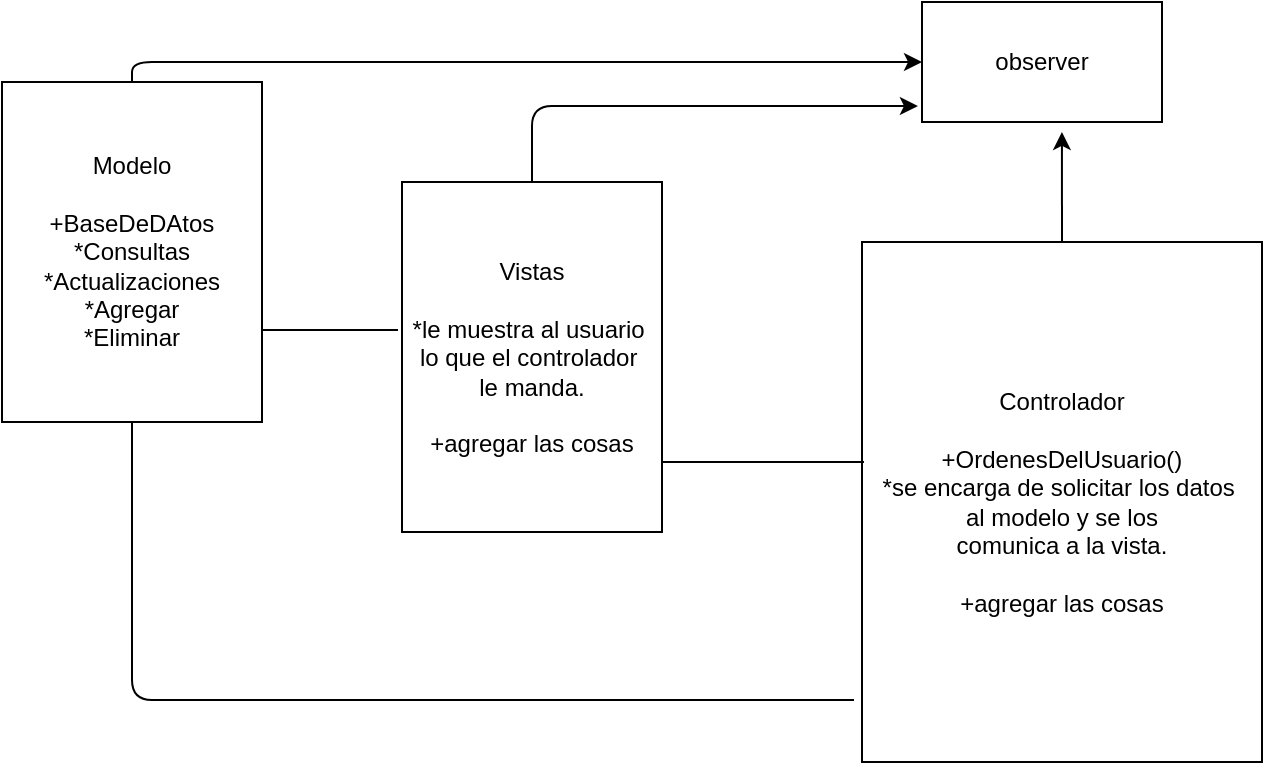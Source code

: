 <mxfile version="12.2.7" type="device" pages="1"><diagram id="sNcCj_j0Xt65mj7nbFX2" name="Page-1"><mxGraphModel dx="868" dy="442" grid="1" gridSize="10" guides="1" tooltips="1" connect="1" arrows="1" fold="1" page="1" pageScale="1" pageWidth="827" pageHeight="1169" math="0" shadow="0"><root><mxCell id="0"/><mxCell id="1" parent="0"/><mxCell id="ok9oOvxv0kfqG61WNSh3-1" value="Modelo&lt;br&gt;&lt;br&gt;+BaseDeDAtos&lt;br&gt;*Consultas&lt;br&gt;*Actualizaciones&lt;br&gt;*Agregar&lt;br&gt;*Eliminar" style="rounded=0;whiteSpace=wrap;html=1;" vertex="1" parent="1"><mxGeometry x="60" y="70" width="130" height="170" as="geometry"/></mxCell><mxCell id="ok9oOvxv0kfqG61WNSh3-2" value="Vistas&lt;br&gt;&lt;br&gt;*le muestra al usuario&amp;nbsp;&lt;br&gt;lo que el controlador&amp;nbsp;&lt;br&gt;le manda.&lt;br&gt;&lt;br&gt;+agregar las cosas" style="rounded=0;whiteSpace=wrap;html=1;" vertex="1" parent="1"><mxGeometry x="260" y="120" width="130" height="175" as="geometry"/></mxCell><mxCell id="ok9oOvxv0kfqG61WNSh3-3" value="Controlador&lt;br&gt;&lt;br&gt;+OrdenesDelUsuario()&lt;br&gt;*se encarga de solicitar los datos&amp;nbsp;&lt;br&gt;al modelo y se los&lt;br&gt;comunica a la vista.&lt;br&gt;&lt;br&gt;+agregar las cosas" style="rounded=0;whiteSpace=wrap;html=1;" vertex="1" parent="1"><mxGeometry x="490" y="150" width="200" height="260" as="geometry"/></mxCell><mxCell id="ok9oOvxv0kfqG61WNSh3-4" value="observer" style="rounded=0;whiteSpace=wrap;html=1;" vertex="1" parent="1"><mxGeometry x="520" y="30" width="120" height="60" as="geometry"/></mxCell><mxCell id="ok9oOvxv0kfqG61WNSh3-5" value="" style="endArrow=classic;html=1;exitX=0.5;exitY=0;exitDx=0;exitDy=0;entryX=0;entryY=0.5;entryDx=0;entryDy=0;" edge="1" parent="1" source="ok9oOvxv0kfqG61WNSh3-1" target="ok9oOvxv0kfqG61WNSh3-4"><mxGeometry width="50" height="50" relative="1" as="geometry"><mxPoint x="60" y="460" as="sourcePoint"/><mxPoint x="110" y="410" as="targetPoint"/><Array as="points"><mxPoint x="125" y="60"/></Array></mxGeometry></mxCell><mxCell id="ok9oOvxv0kfqG61WNSh3-7" value="" style="endArrow=none;html=1;exitX=0.5;exitY=1;exitDx=0;exitDy=0;entryX=-0.02;entryY=0.881;entryDx=0;entryDy=0;entryPerimeter=0;" edge="1" parent="1" source="ok9oOvxv0kfqG61WNSh3-1" target="ok9oOvxv0kfqG61WNSh3-3"><mxGeometry width="50" height="50" relative="1" as="geometry"><mxPoint x="60" y="480" as="sourcePoint"/><mxPoint x="110" y="430" as="targetPoint"/><Array as="points"><mxPoint x="125" y="379"/></Array></mxGeometry></mxCell><mxCell id="ok9oOvxv0kfqG61WNSh3-8" value="" style="endArrow=none;html=1;" edge="1" parent="1"><mxGeometry width="50" height="50" relative="1" as="geometry"><mxPoint x="190" y="194" as="sourcePoint"/><mxPoint x="258" y="194" as="targetPoint"/></mxGeometry></mxCell><mxCell id="ok9oOvxv0kfqG61WNSh3-9" value="" style="endArrow=none;html=1;entryX=0.005;entryY=0.423;entryDx=0;entryDy=0;entryPerimeter=0;" edge="1" parent="1" target="ok9oOvxv0kfqG61WNSh3-3"><mxGeometry width="50" height="50" relative="1" as="geometry"><mxPoint x="390" y="260" as="sourcePoint"/><mxPoint x="470" y="262" as="targetPoint"/></mxGeometry></mxCell><mxCell id="ok9oOvxv0kfqG61WNSh3-11" value="" style="endArrow=classic;html=1;exitX=0.5;exitY=0;exitDx=0;exitDy=0;entryX=0.583;entryY=1.083;entryDx=0;entryDy=0;entryPerimeter=0;" edge="1" parent="1" source="ok9oOvxv0kfqG61WNSh3-3" target="ok9oOvxv0kfqG61WNSh3-4"><mxGeometry width="50" height="50" relative="1" as="geometry"><mxPoint x="60" y="480" as="sourcePoint"/><mxPoint x="110" y="430" as="targetPoint"/></mxGeometry></mxCell><mxCell id="ok9oOvxv0kfqG61WNSh3-12" value="" style="endArrow=classic;html=1;exitX=0.5;exitY=0;exitDx=0;exitDy=0;entryX=-0.017;entryY=0.867;entryDx=0;entryDy=0;entryPerimeter=0;" edge="1" parent="1" source="ok9oOvxv0kfqG61WNSh3-2" target="ok9oOvxv0kfqG61WNSh3-4"><mxGeometry width="50" height="50" relative="1" as="geometry"><mxPoint x="60" y="480" as="sourcePoint"/><mxPoint x="530" y="110" as="targetPoint"/><Array as="points"><mxPoint x="325" y="82"/></Array></mxGeometry></mxCell></root></mxGraphModel></diagram></mxfile>
